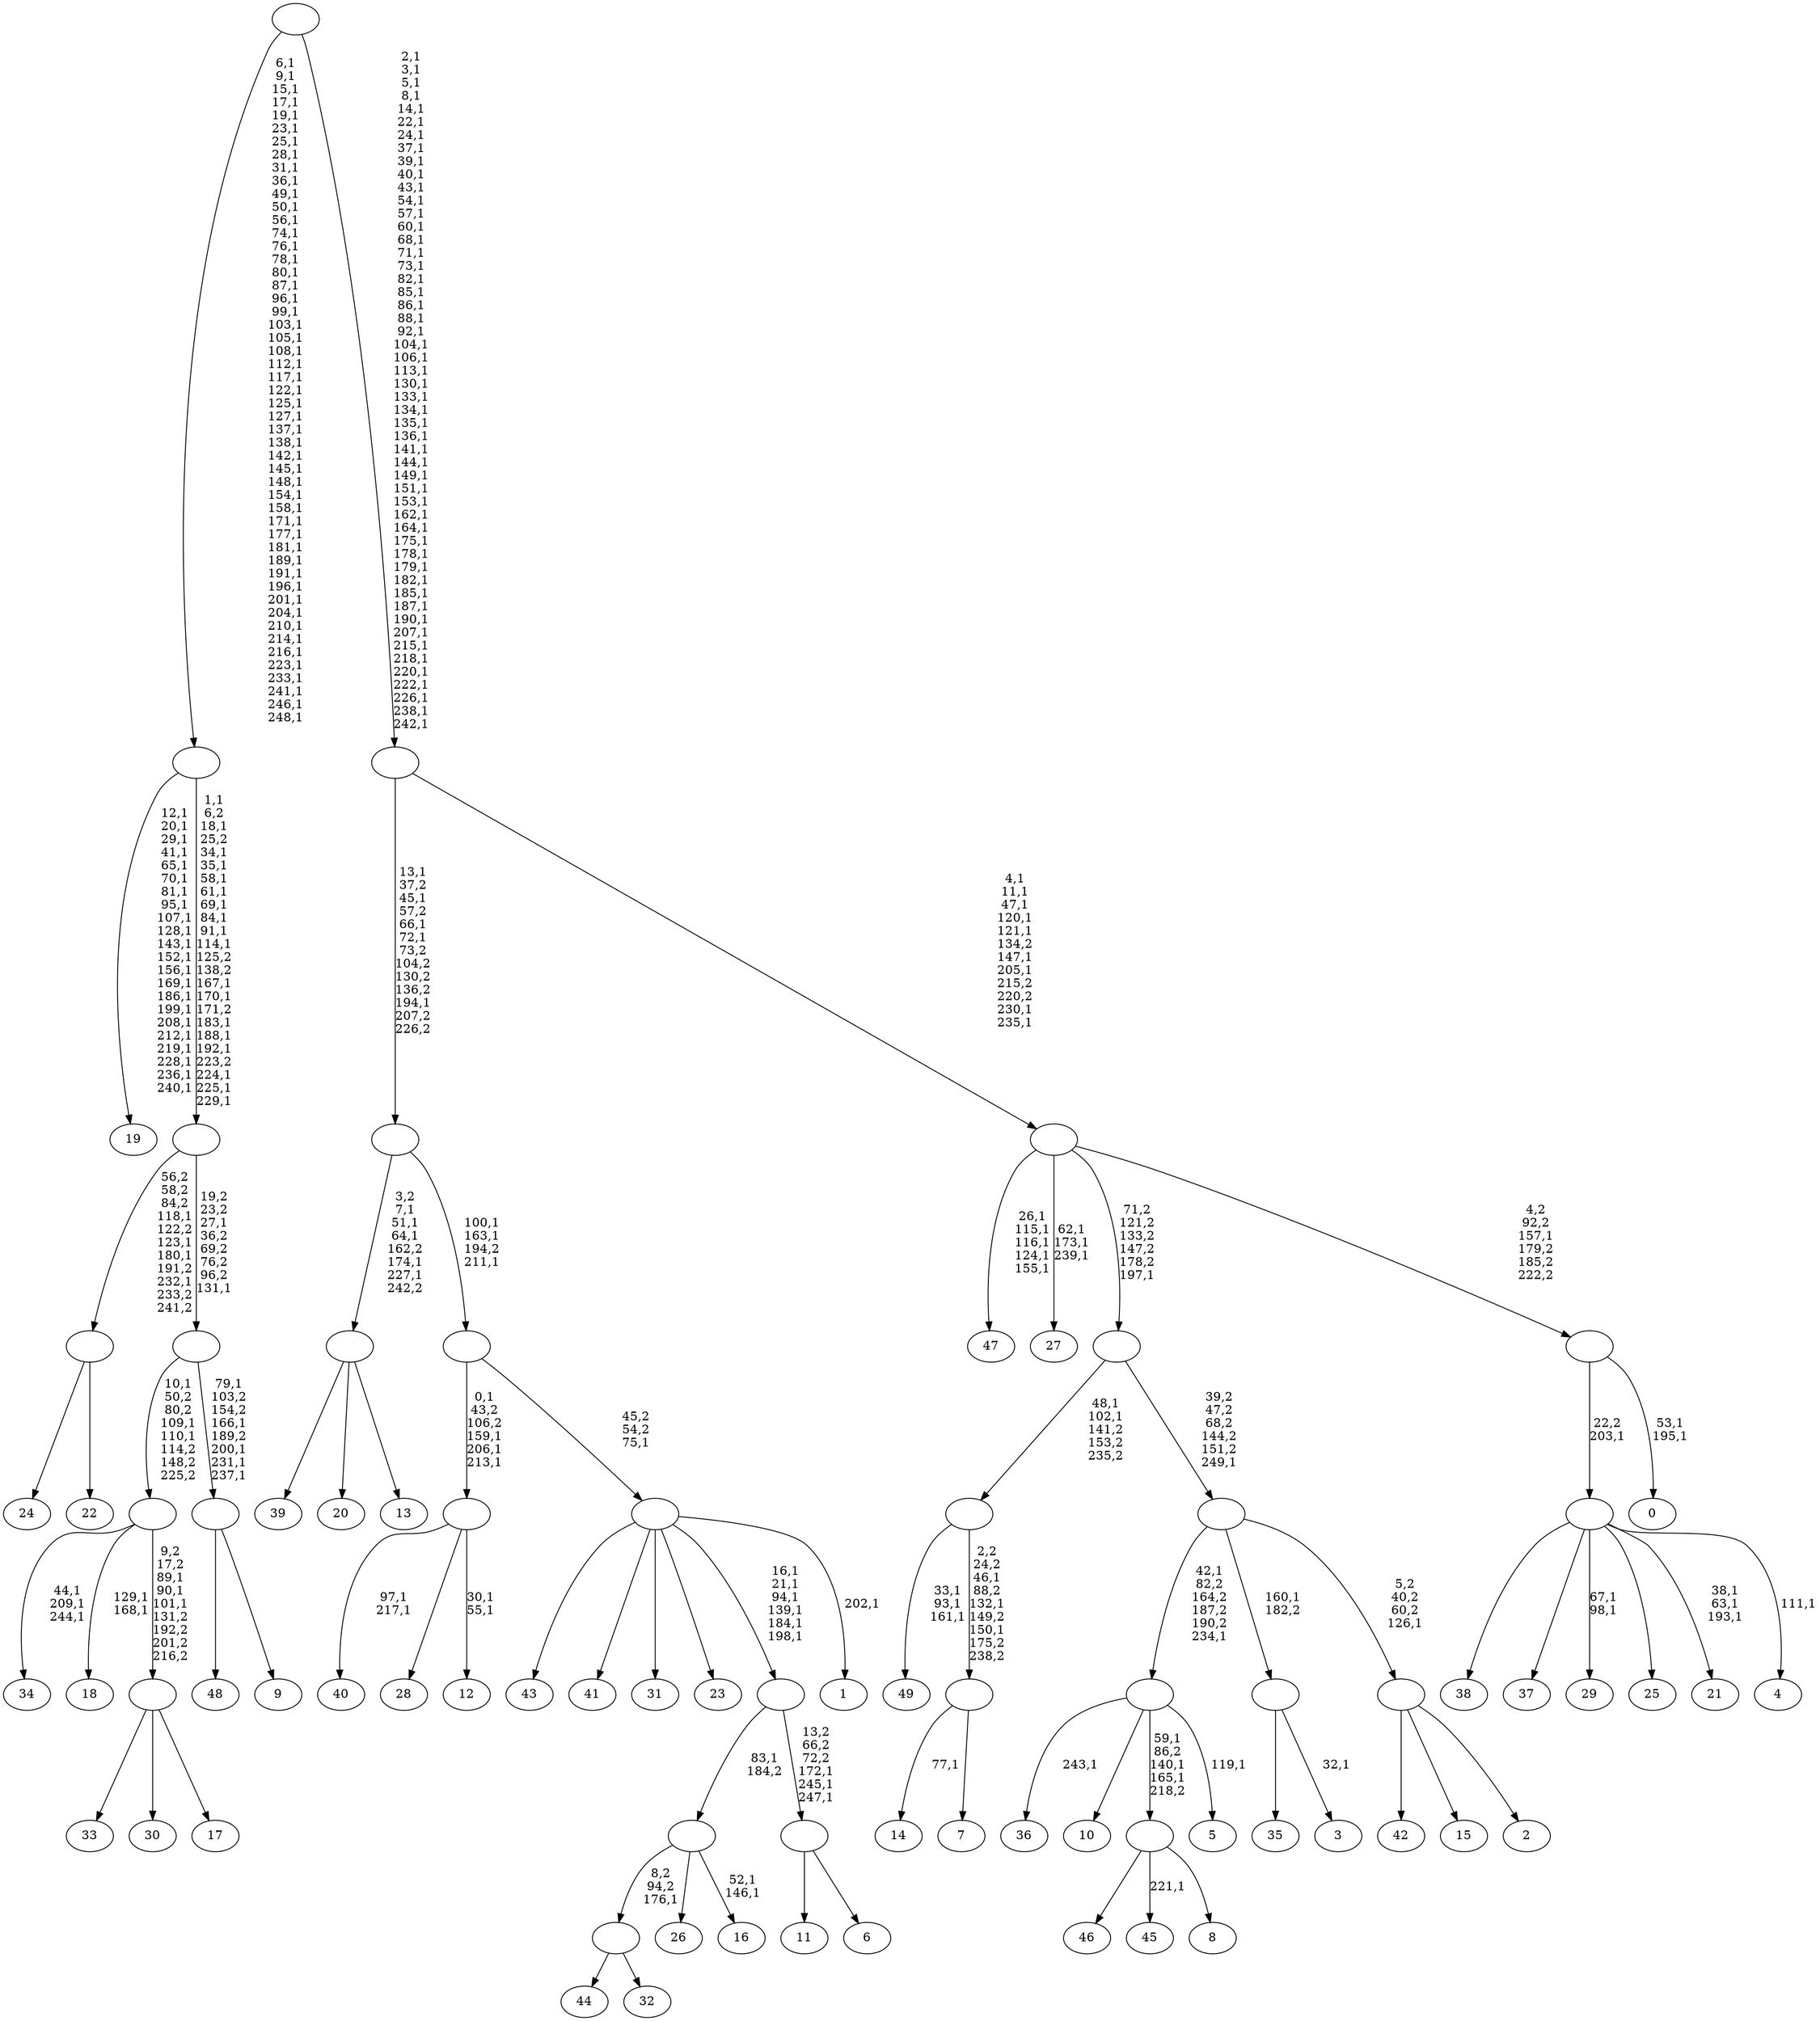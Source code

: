 digraph T {
	300 [label="49"]
	296 [label="48"]
	295 [label="47"]
	289 [label="46"]
	288 [label="45"]
	286 [label="44"]
	285 [label="43"]
	284 [label="42"]
	283 [label="41"]
	282 [label="40"]
	279 [label="39"]
	278 [label="38"]
	277 [label="37"]
	276 [label="36"]
	274 [label="35"]
	273 [label="34"]
	269 [label="33"]
	268 [label="32"]
	267 [label=""]
	266 [label="31"]
	265 [label="30"]
	264 [label="29"]
	261 [label="28"]
	260 [label="27"]
	256 [label="26"]
	255 [label="25"]
	254 [label="24"]
	253 [label="23"]
	252 [label="22"]
	251 [label=""]
	247 [label="21"]
	243 [label="20"]
	242 [label="19"]
	219 [label="18"]
	216 [label="17"]
	215 [label=""]
	212 [label=""]
	209 [label="16"]
	206 [label=""]
	205 [label="15"]
	204 [label="14"]
	202 [label="13"]
	201 [label=""]
	196 [label="12"]
	193 [label=""]
	189 [label="11"]
	188 [label="10"]
	187 [label="9"]
	186 [label=""]
	181 [label=""]
	179 [label=""]
	161 [label=""]
	110 [label="8"]
	109 [label=""]
	106 [label="7"]
	105 [label=""]
	102 [label=""]
	100 [label="6"]
	99 [label=""]
	96 [label=""]
	90 [label="5"]
	88 [label=""]
	86 [label="4"]
	84 [label=""]
	83 [label="3"]
	81 [label=""]
	80 [label="2"]
	79 [label=""]
	78 [label=""]
	77 [label=""]
	76 [label="1"]
	74 [label=""]
	73 [label=""]
	70 [label=""]
	65 [label="0"]
	62 [label=""]
	61 [label=""]
	52 [label=""]
	0 [label=""]
	267 -> 286 [label=""]
	267 -> 268 [label=""]
	251 -> 254 [label=""]
	251 -> 252 [label=""]
	215 -> 269 [label=""]
	215 -> 265 [label=""]
	215 -> 216 [label=""]
	212 -> 215 [label="9,2\n17,2\n89,1\n90,1\n101,1\n131,2\n192,2\n201,2\n216,2"]
	212 -> 219 [label="129,1\n168,1"]
	212 -> 273 [label="44,1\n209,1\n244,1"]
	206 -> 209 [label="52,1\n146,1"]
	206 -> 267 [label="8,2\n94,2\n176,1"]
	206 -> 256 [label=""]
	201 -> 279 [label=""]
	201 -> 243 [label=""]
	201 -> 202 [label=""]
	193 -> 196 [label="30,1\n55,1"]
	193 -> 282 [label="97,1\n217,1"]
	193 -> 261 [label=""]
	186 -> 296 [label=""]
	186 -> 187 [label=""]
	181 -> 186 [label="79,1\n103,2\n154,2\n166,1\n189,2\n200,1\n231,1\n237,1"]
	181 -> 212 [label="10,1\n50,2\n80,2\n109,1\n110,1\n114,2\n148,2\n225,2"]
	179 -> 181 [label="19,2\n23,2\n27,1\n36,2\n69,2\n76,2\n96,2\n131,1"]
	179 -> 251 [label="56,2\n58,2\n84,2\n118,1\n122,2\n123,1\n180,1\n191,2\n232,1\n233,2\n241,2"]
	161 -> 179 [label="1,1\n6,2\n18,1\n25,2\n34,1\n35,1\n58,1\n61,1\n69,1\n84,1\n91,1\n114,1\n125,2\n138,2\n167,1\n170,1\n171,2\n183,1\n188,1\n192,1\n223,2\n224,1\n225,1\n229,1"]
	161 -> 242 [label="12,1\n20,1\n29,1\n41,1\n65,1\n70,1\n81,1\n95,1\n107,1\n128,1\n143,1\n152,1\n156,1\n169,1\n186,1\n199,1\n208,1\n212,1\n219,1\n228,1\n236,1\n240,1"]
	109 -> 288 [label="221,1"]
	109 -> 289 [label=""]
	109 -> 110 [label=""]
	105 -> 204 [label="77,1"]
	105 -> 106 [label=""]
	102 -> 105 [label="2,2\n24,2\n46,1\n88,2\n132,1\n149,2\n150,1\n175,2\n238,2"]
	102 -> 300 [label="33,1\n93,1\n161,1"]
	99 -> 189 [label=""]
	99 -> 100 [label=""]
	96 -> 99 [label="13,2\n66,2\n72,2\n172,1\n245,1\n247,1"]
	96 -> 206 [label="83,1\n184,2"]
	88 -> 90 [label="119,1"]
	88 -> 109 [label="59,1\n86,2\n140,1\n165,1\n218,2"]
	88 -> 276 [label="243,1"]
	88 -> 188 [label=""]
	84 -> 86 [label="111,1"]
	84 -> 247 [label="38,1\n63,1\n193,1"]
	84 -> 264 [label="67,1\n98,1"]
	84 -> 278 [label=""]
	84 -> 277 [label=""]
	84 -> 255 [label=""]
	81 -> 83 [label="32,1"]
	81 -> 274 [label=""]
	79 -> 284 [label=""]
	79 -> 205 [label=""]
	79 -> 80 [label=""]
	78 -> 88 [label="42,1\n82,2\n164,2\n187,2\n190,2\n234,1"]
	78 -> 81 [label="160,1\n182,2"]
	78 -> 79 [label="5,2\n40,2\n60,2\n126,1"]
	77 -> 102 [label="48,1\n102,1\n141,2\n153,2\n235,2"]
	77 -> 78 [label="39,2\n47,2\n68,2\n144,2\n151,2\n249,1"]
	74 -> 76 [label="202,1"]
	74 -> 96 [label="16,1\n21,1\n94,1\n139,1\n184,1\n198,1"]
	74 -> 285 [label=""]
	74 -> 283 [label=""]
	74 -> 266 [label=""]
	74 -> 253 [label=""]
	73 -> 193 [label="0,1\n43,2\n106,2\n159,1\n206,1\n213,1"]
	73 -> 74 [label="45,2\n54,2\n75,1"]
	70 -> 73 [label="100,1\n163,1\n194,2\n211,1"]
	70 -> 201 [label="3,2\n7,1\n51,1\n64,1\n162,2\n174,1\n227,1\n242,2"]
	62 -> 65 [label="53,1\n195,1"]
	62 -> 84 [label="22,2\n203,1"]
	61 -> 260 [label="62,1\n173,1\n239,1"]
	61 -> 295 [label="26,1\n115,1\n116,1\n124,1\n155,1"]
	61 -> 77 [label="71,2\n121,2\n133,2\n147,2\n178,2\n197,1"]
	61 -> 62 [label="4,2\n92,2\n157,1\n179,2\n185,2\n222,2"]
	52 -> 61 [label="4,1\n11,1\n47,1\n120,1\n121,1\n134,2\n147,1\n205,1\n215,2\n220,2\n230,1\n235,1"]
	52 -> 70 [label="13,1\n37,2\n45,1\n57,2\n66,1\n72,1\n73,2\n104,2\n130,2\n136,2\n194,1\n207,2\n226,2"]
	0 -> 52 [label="2,1\n3,1\n5,1\n8,1\n14,1\n22,1\n24,1\n37,1\n39,1\n40,1\n43,1\n54,1\n57,1\n60,1\n68,1\n71,1\n73,1\n82,1\n85,1\n86,1\n88,1\n92,1\n104,1\n106,1\n113,1\n130,1\n133,1\n134,1\n135,1\n136,1\n141,1\n144,1\n149,1\n151,1\n153,1\n162,1\n164,1\n175,1\n178,1\n179,1\n182,1\n185,1\n187,1\n190,1\n207,1\n215,1\n218,1\n220,1\n222,1\n226,1\n238,1\n242,1"]
	0 -> 161 [label="6,1\n9,1\n15,1\n17,1\n19,1\n23,1\n25,1\n28,1\n31,1\n36,1\n49,1\n50,1\n56,1\n74,1\n76,1\n78,1\n80,1\n87,1\n96,1\n99,1\n103,1\n105,1\n108,1\n112,1\n117,1\n122,1\n125,1\n127,1\n137,1\n138,1\n142,1\n145,1\n148,1\n154,1\n158,1\n171,1\n177,1\n181,1\n189,1\n191,1\n196,1\n201,1\n204,1\n210,1\n214,1\n216,1\n223,1\n233,1\n241,1\n246,1\n248,1"]
}
